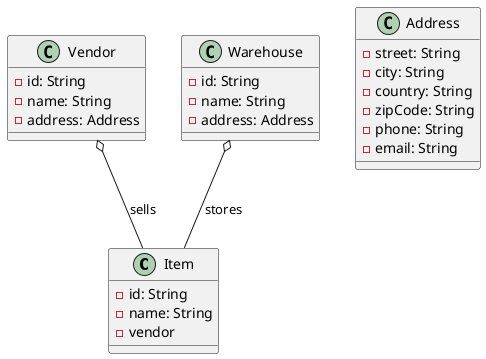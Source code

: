 @startuml component
class Item {
    -id: String
    -name: String
    -vendor
}

class Vendor {
    -id: String
    -name: String
    -address: Address
}

class Warehouse {
    -id: String
    -name: String
    -address: Address
}

class Address {
    -street: String
    -city: String
    -country: String
    -zipCode: String
    -phone: String
    -email: String
}

Vendor o-- Item : sells
Warehouse o-- Item : stores

@enduml